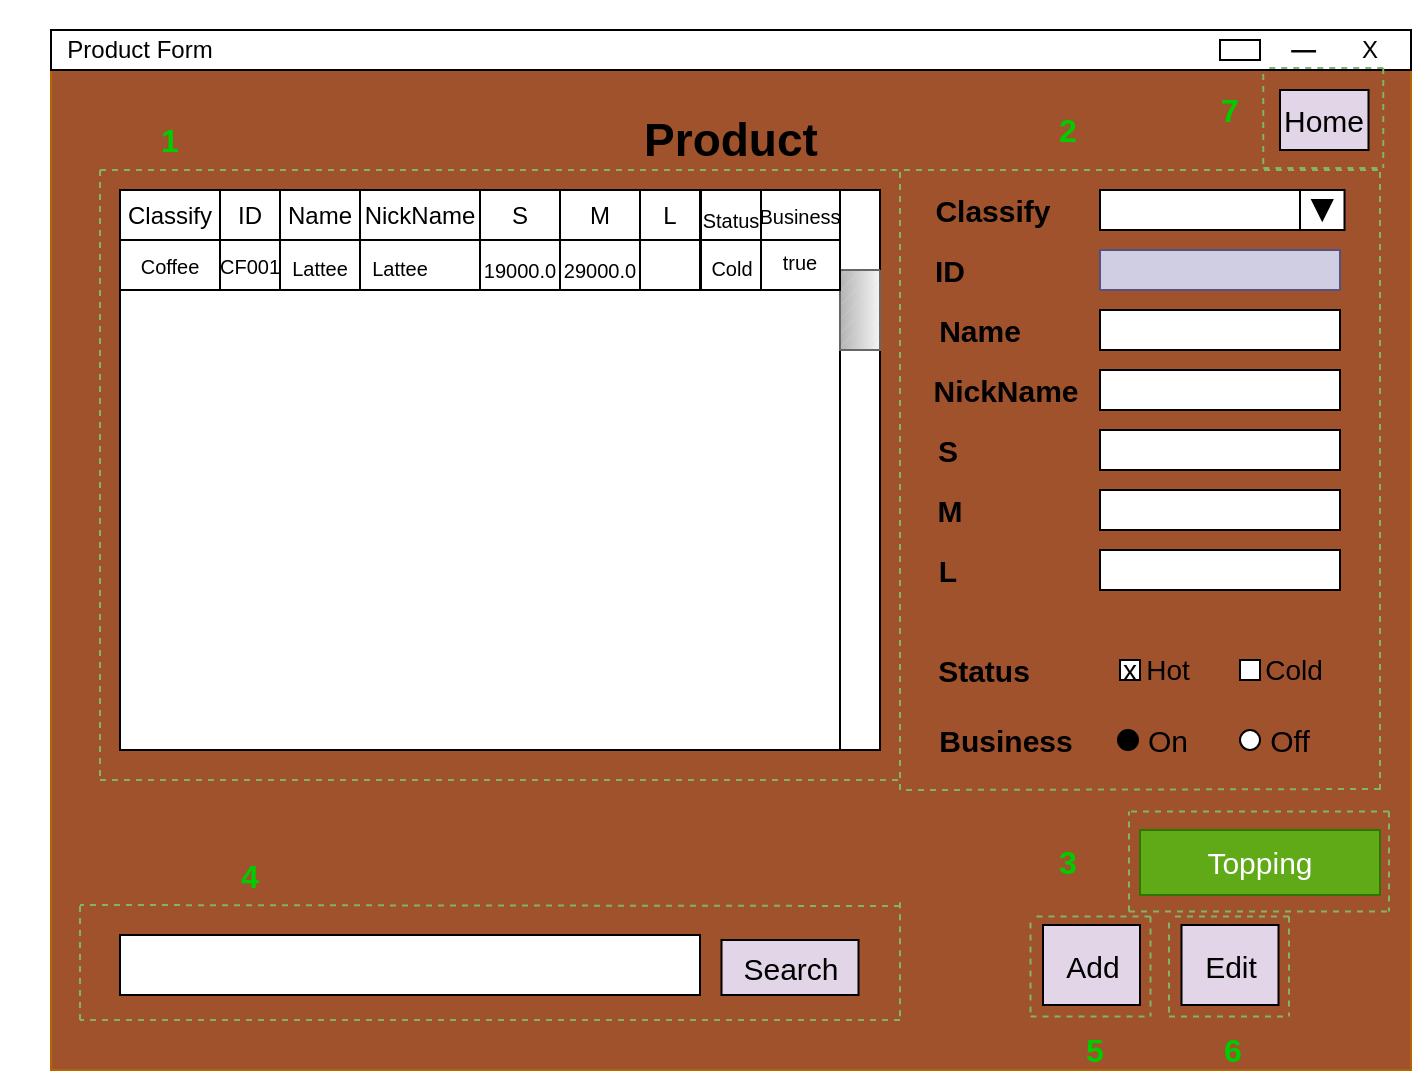 <mxfile version="16.4.11" type="device"><diagram id="jj0pHujPxKM7fISdDhM5" name="Page-1"><mxGraphModel dx="188" dy="641" grid="1" gridSize="10" guides="1" tooltips="1" connect="1" arrows="1" fold="1" page="1" pageScale="1" pageWidth="850" pageHeight="1100" math="0" shadow="0"><root><mxCell id="0"/><mxCell id="1" parent="0"/><mxCell id="hcN4uSHd0dLlo-_7pOaX-102" value="" style="rounded=0;whiteSpace=wrap;html=1;fillColor=#A0522D;strokeColor=#b46504;" vertex="1" parent="1"><mxGeometry x="1055.5" y="50" width="680" height="500" as="geometry"/></mxCell><mxCell id="hcN4uSHd0dLlo-_7pOaX-103" value="" style="rounded=0;whiteSpace=wrap;html=1;" vertex="1" parent="1"><mxGeometry x="1055.5" y="30" width="680" height="20" as="geometry"/></mxCell><mxCell id="hcN4uSHd0dLlo-_7pOaX-104" value="" style="rounded=0;whiteSpace=wrap;html=1;" vertex="1" parent="1"><mxGeometry x="1640" y="35" width="20" height="10" as="geometry"/></mxCell><mxCell id="hcN4uSHd0dLlo-_7pOaX-105" value="X" style="text;html=1;strokeColor=none;fillColor=none;align=center;verticalAlign=middle;whiteSpace=wrap;rounded=0;" vertex="1" parent="1"><mxGeometry x="1700" y="30" width="30" height="20" as="geometry"/></mxCell><mxCell id="hcN4uSHd0dLlo-_7pOaX-106" value="&lt;p class=&quot;MsoListParagraph&quot; style=&quot;margin-left: 55.2pt ; text-align: justify ; line-height: 150%&quot;&gt;&lt;b&gt;&lt;span style=&quot;font-size: 13.0pt ; line-height: 150% ; font-family: &amp;#34;times new roman&amp;#34; , serif&quot;&gt;─&lt;/span&gt;&lt;/b&gt;&lt;/p&gt;" style="text;html=1;strokeColor=none;fillColor=none;align=center;verticalAlign=middle;whiteSpace=wrap;rounded=0;" vertex="1" parent="1"><mxGeometry x="1630" y="30" width="30" height="20" as="geometry"/></mxCell><mxCell id="hcN4uSHd0dLlo-_7pOaX-107" value="Product Form" style="text;html=1;strokeColor=none;fillColor=none;align=center;verticalAlign=middle;whiteSpace=wrap;rounded=0;" vertex="1" parent="1"><mxGeometry x="1030" y="25" width="140" height="30" as="geometry"/></mxCell><mxCell id="hcN4uSHd0dLlo-_7pOaX-108" value="&lt;span style=&quot;font-size: 23px&quot;&gt;&lt;b&gt;Product&lt;/b&gt;&lt;/span&gt;" style="text;html=1;strokeColor=none;fillColor=none;align=center;verticalAlign=middle;whiteSpace=wrap;rounded=0;" vertex="1" parent="1"><mxGeometry x="1288" y="70" width="215" height="30" as="geometry"/></mxCell><mxCell id="hcN4uSHd0dLlo-_7pOaX-109" value="" style="rounded=0;whiteSpace=wrap;html=1;" vertex="1" parent="1"><mxGeometry x="1090" y="110" width="380" height="280" as="geometry"/></mxCell><mxCell id="hcN4uSHd0dLlo-_7pOaX-110" value="" style="rounded=0;whiteSpace=wrap;html=1;fontSize=15;fontColor=#000000;" vertex="1" parent="1"><mxGeometry x="1090" y="482.5" width="290" height="30" as="geometry"/></mxCell><mxCell id="hcN4uSHd0dLlo-_7pOaX-111" value="" style="rounded=0;whiteSpace=wrap;html=1;fontSize=15;fontColor=#000000;" vertex="1" parent="1"><mxGeometry x="1580" y="200" width="120" height="20" as="geometry"/></mxCell><mxCell id="hcN4uSHd0dLlo-_7pOaX-112" value="&lt;font color=&quot;#000000&quot;&gt;&lt;b&gt;Classify&lt;/b&gt;&lt;/font&gt;" style="text;html=1;strokeColor=none;fillColor=none;align=center;verticalAlign=middle;whiteSpace=wrap;rounded=0;fontSize=15;fontColor=#FF0000;" vertex="1" parent="1"><mxGeometry x="1490" y="105" width="73" height="30" as="geometry"/></mxCell><mxCell id="hcN4uSHd0dLlo-_7pOaX-113" value="&lt;b&gt;Name&lt;/b&gt;" style="text;html=1;strokeColor=none;fillColor=none;align=center;verticalAlign=middle;whiteSpace=wrap;rounded=0;fontSize=15;fontColor=#000000;" vertex="1" parent="1"><mxGeometry x="1490" y="165" width="60" height="30" as="geometry"/></mxCell><mxCell id="hcN4uSHd0dLlo-_7pOaX-114" value="" style="rounded=0;whiteSpace=wrap;html=1;fontSize=15;fontColor=#000000;" vertex="1" parent="1"><mxGeometry x="1580" y="110" width="120" height="20" as="geometry"/></mxCell><mxCell id="hcN4uSHd0dLlo-_7pOaX-115" value="Add" style="rounded=0;whiteSpace=wrap;html=1;fontSize=15;fontColor=#000000;fillColor=#E1D5E7;" vertex="1" parent="1"><mxGeometry x="1551.5" y="477.5" width="48.5" height="40" as="geometry"/></mxCell><mxCell id="hcN4uSHd0dLlo-_7pOaX-116" value="Edit" style="rounded=0;whiteSpace=wrap;html=1;fontSize=15;fontColor=#000000;fillColor=#E1D5E7;" vertex="1" parent="1"><mxGeometry x="1620.75" y="477.5" width="48.5" height="40" as="geometry"/></mxCell><mxCell id="hcN4uSHd0dLlo-_7pOaX-117" value="&lt;b&gt;Status&lt;/b&gt;" style="text;html=1;strokeColor=none;fillColor=none;align=center;verticalAlign=middle;whiteSpace=wrap;rounded=0;fontSize=15;fontColor=#000000;" vertex="1" parent="1"><mxGeometry x="1491.5" y="335" width="60" height="30" as="geometry"/></mxCell><mxCell id="hcN4uSHd0dLlo-_7pOaX-118" value="Home" style="rounded=0;whiteSpace=wrap;html=1;fontSize=15;fontColor=#000000;fillColor=#E1D5E7;" vertex="1" parent="1"><mxGeometry x="1670" y="60" width="44.25" height="30" as="geometry"/></mxCell><mxCell id="hcN4uSHd0dLlo-_7pOaX-119" value="On" style="text;html=1;strokeColor=none;fillColor=none;align=center;verticalAlign=middle;whiteSpace=wrap;rounded=0;fontSize=15;fontColor=#000000;rotation=0;" vertex="1" parent="1"><mxGeometry x="1589" y="380" width="50" height="10" as="geometry"/></mxCell><mxCell id="hcN4uSHd0dLlo-_7pOaX-120" value="Off" style="text;html=1;strokeColor=none;fillColor=none;align=center;verticalAlign=middle;whiteSpace=wrap;rounded=0;fontSize=15;fontColor=#000000;" vertex="1" parent="1"><mxGeometry x="1650" y="380" width="50" height="10" as="geometry"/></mxCell><mxCell id="hcN4uSHd0dLlo-_7pOaX-121" value="&lt;span style=&quot;font-size: 15px&quot;&gt;&lt;b&gt;ID&lt;/b&gt;&lt;/span&gt;" style="text;html=1;strokeColor=none;fillColor=none;align=center;verticalAlign=middle;whiteSpace=wrap;rounded=0;fontSize=12;fontColor=#000000;" vertex="1" parent="1"><mxGeometry x="1480" y="135" width="50" height="30" as="geometry"/></mxCell><mxCell id="hcN4uSHd0dLlo-_7pOaX-122" value="" style="rounded=0;whiteSpace=wrap;html=1;fontSize=15;fillColor=#d0cee2;strokeColor=#56517e;" vertex="1" parent="1"><mxGeometry x="1580" y="140" width="120" height="20" as="geometry"/></mxCell><mxCell id="hcN4uSHd0dLlo-_7pOaX-123" value="&lt;span style=&quot;font-size: 15px&quot;&gt;&lt;b&gt;S&lt;/b&gt;&lt;/span&gt;" style="text;html=1;strokeColor=none;fillColor=none;align=center;verticalAlign=middle;whiteSpace=wrap;rounded=0;fontSize=12;fontColor=#000000;" vertex="1" parent="1"><mxGeometry x="1474.25" y="225" width="60" height="30" as="geometry"/></mxCell><mxCell id="hcN4uSHd0dLlo-_7pOaX-124" value="&lt;b&gt;M&lt;/b&gt;" style="text;html=1;strokeColor=none;fillColor=none;align=center;verticalAlign=middle;whiteSpace=wrap;rounded=0;fontSize=15;fontColor=#000000;" vertex="1" parent="1"><mxGeometry x="1475" y="255" width="60" height="30" as="geometry"/></mxCell><mxCell id="hcN4uSHd0dLlo-_7pOaX-125" value="&lt;b&gt;L&lt;/b&gt;" style="text;html=1;strokeColor=none;fillColor=none;align=center;verticalAlign=middle;whiteSpace=wrap;rounded=0;fontSize=15;fontColor=#000000;" vertex="1" parent="1"><mxGeometry x="1474.25" y="285" width="60" height="30" as="geometry"/></mxCell><mxCell id="hcN4uSHd0dLlo-_7pOaX-126" value="" style="rounded=0;whiteSpace=wrap;html=1;fontSize=15;fontColor=#000000;" vertex="1" parent="1"><mxGeometry x="1580" y="230" width="120" height="20" as="geometry"/></mxCell><mxCell id="hcN4uSHd0dLlo-_7pOaX-127" value="" style="rounded=0;whiteSpace=wrap;html=1;fontSize=15;fontColor=#000000;" vertex="1" parent="1"><mxGeometry x="1580" y="260" width="120" height="20" as="geometry"/></mxCell><mxCell id="hcN4uSHd0dLlo-_7pOaX-128" value="" style="rounded=0;whiteSpace=wrap;html=1;fontSize=15;fontColor=#000000;" vertex="1" parent="1"><mxGeometry x="1580" y="290" width="120" height="20" as="geometry"/></mxCell><mxCell id="hcN4uSHd0dLlo-_7pOaX-129" value="Topping" style="rounded=0;whiteSpace=wrap;html=1;fontSize=15;fillColor=#60a917;strokeColor=#2D7600;fontColor=#ffffff;" vertex="1" parent="1"><mxGeometry x="1600" y="430" width="120" height="32.5" as="geometry"/></mxCell><mxCell id="hcN4uSHd0dLlo-_7pOaX-130" value="" style="endArrow=none;dashed=1;html=1;rounded=0;fillColor=#d5e8d4;gradientColor=#97d077;strokeColor=#82b366;entryX=1;entryY=0;entryDx=0;entryDy=0;exitX=0.25;exitY=0;exitDx=0;exitDy=0;" edge="1" parent="1"><mxGeometry width="50" height="50" relative="1" as="geometry"><mxPoint x="1080" y="100" as="sourcePoint"/><mxPoint x="1720" y="100" as="targetPoint"/></mxGeometry></mxCell><mxCell id="hcN4uSHd0dLlo-_7pOaX-131" value="" style="endArrow=none;dashed=1;html=1;rounded=0;fillColor=#d5e8d4;gradientColor=#97d077;strokeColor=#82b366;entryX=0.25;entryY=0;entryDx=0;entryDy=0;" edge="1" parent="1"><mxGeometry width="50" height="50" relative="1" as="geometry"><mxPoint x="1480" y="410" as="sourcePoint"/><mxPoint x="1480" y="100" as="targetPoint"/></mxGeometry></mxCell><mxCell id="hcN4uSHd0dLlo-_7pOaX-132" value="" style="endArrow=none;dashed=1;html=1;rounded=0;fillColor=#d5e8d4;gradientColor=#97d077;strokeColor=#82b366;entryX=0;entryY=0;entryDx=0;entryDy=0;exitX=0.25;exitY=0;exitDx=0;exitDy=0;" edge="1" parent="1"><mxGeometry width="50" height="50" relative="1" as="geometry"><mxPoint x="1080" y="100" as="sourcePoint"/><mxPoint x="1080" y="405" as="targetPoint"/></mxGeometry></mxCell><mxCell id="hcN4uSHd0dLlo-_7pOaX-133" value="" style="endArrow=none;dashed=1;html=1;rounded=0;fillColor=#d5e8d4;gradientColor=#97d077;strokeColor=#82b366;entryX=0.25;entryY=0;entryDx=0;entryDy=0;exitX=0;exitY=0;exitDx=0;exitDy=0;" edge="1" parent="1"><mxGeometry width="50" height="50" relative="1" as="geometry"><mxPoint x="1080" y="405" as="sourcePoint"/><mxPoint x="1480" y="405" as="targetPoint"/></mxGeometry></mxCell><mxCell id="hcN4uSHd0dLlo-_7pOaX-134" value="&lt;font color=&quot;#000000&quot;&gt;Classify&lt;/font&gt;" style="rounded=0;whiteSpace=wrap;html=1;fontColor=#00CC00;strokeColor=#000000;strokeWidth=1;fillColor=#FFFFFF;" vertex="1" parent="1"><mxGeometry x="1090" y="110" width="50" height="25" as="geometry"/></mxCell><mxCell id="hcN4uSHd0dLlo-_7pOaX-135" value="&lt;font color=&quot;#000000&quot;&gt;ID&lt;/font&gt;" style="rounded=0;whiteSpace=wrap;html=1;fontColor=#00CC00;strokeColor=#000000;strokeWidth=1;fillColor=#FFFFFF;" vertex="1" parent="1"><mxGeometry x="1140" y="110" width="30" height="25" as="geometry"/></mxCell><mxCell id="hcN4uSHd0dLlo-_7pOaX-136" value="&lt;font color=&quot;#000000&quot;&gt;Name&lt;/font&gt;" style="rounded=0;whiteSpace=wrap;html=1;fontColor=#00CC00;strokeColor=#000000;strokeWidth=1;fillColor=#FFFFFF;" vertex="1" parent="1"><mxGeometry x="1170" y="110" width="40" height="25" as="geometry"/></mxCell><mxCell id="hcN4uSHd0dLlo-_7pOaX-137" value="&lt;font color=&quot;#000000&quot;&gt;S&lt;/font&gt;" style="rounded=0;whiteSpace=wrap;html=1;fontColor=#00CC00;strokeColor=#000000;strokeWidth=1;fillColor=#FFFFFF;" vertex="1" parent="1"><mxGeometry x="1270" y="110" width="40" height="25" as="geometry"/></mxCell><mxCell id="hcN4uSHd0dLlo-_7pOaX-138" value="&lt;font color=&quot;#000000&quot;&gt;M&lt;/font&gt;" style="rounded=0;whiteSpace=wrap;html=1;fontColor=#00CC00;strokeColor=#000000;strokeWidth=1;fillColor=#FFFFFF;" vertex="1" parent="1"><mxGeometry x="1310" y="110" width="40" height="25" as="geometry"/></mxCell><mxCell id="hcN4uSHd0dLlo-_7pOaX-139" value="&lt;font color=&quot;#000000&quot;&gt;L&lt;/font&gt;" style="rounded=0;whiteSpace=wrap;html=1;fontColor=#00CC00;strokeColor=#000000;strokeWidth=1;fillColor=#FFFFFF;" vertex="1" parent="1"><mxGeometry x="1350" y="110" width="30" height="25" as="geometry"/></mxCell><mxCell id="hcN4uSHd0dLlo-_7pOaX-140" value="&lt;font color=&quot;#000000&quot; style=&quot;font-size: 10px&quot;&gt;Business&lt;/font&gt;" style="rounded=0;whiteSpace=wrap;html=1;fontColor=#00CC00;strokeColor=#000000;strokeWidth=1;fillColor=#FFFFFF;" vertex="1" parent="1"><mxGeometry x="1410" y="110" width="40" height="25" as="geometry"/></mxCell><mxCell id="hcN4uSHd0dLlo-_7pOaX-141" value="" style="rounded=0;whiteSpace=wrap;html=1;strokeWidth=1;rotation=90;" vertex="1" parent="1"><mxGeometry x="1320" y="240" width="280" height="20" as="geometry"/></mxCell><mxCell id="hcN4uSHd0dLlo-_7pOaX-142" value="" style="verticalLabelPosition=bottom;verticalAlign=top;html=1;shape=mxgraph.basic.patternFillRect;fillStyle=diagRev;step=5;fillStrokeWidth=0.2;fillStrokeColor=#dddddd;strokeWidth=1;rotation=90;fillColor=#f5f5f5;strokeColor=#666666;gradientColor=#b3b3b3;" vertex="1" parent="1"><mxGeometry x="1440" y="160" width="40" height="20" as="geometry"/></mxCell><mxCell id="hcN4uSHd0dLlo-_7pOaX-143" value="Search" style="rounded=0;whiteSpace=wrap;html=1;fontSize=15;fontColor=#000000;fillColor=#E1D5E7;" vertex="1" parent="1"><mxGeometry x="1390.75" y="485" width="68.5" height="27.5" as="geometry"/></mxCell><mxCell id="hcN4uSHd0dLlo-_7pOaX-144" value="" style="endArrow=none;dashed=1;html=1;rounded=0;fillColor=#d5e8d4;gradientColor=#97d077;strokeColor=#82b366;entryX=1;entryY=0;entryDx=0;entryDy=0;" edge="1" parent="1"><mxGeometry width="50" height="50" relative="1" as="geometry"><mxPoint x="1720" y="410" as="sourcePoint"/><mxPoint x="1720" y="100" as="targetPoint"/></mxGeometry></mxCell><mxCell id="hcN4uSHd0dLlo-_7pOaX-145" value="" style="endArrow=none;dashed=1;html=1;rounded=0;fillColor=#d5e8d4;gradientColor=#97d077;strokeColor=#82b366;entryX=0;entryY=0.5;entryDx=0;entryDy=0;" edge="1" parent="1"><mxGeometry width="50" height="50" relative="1" as="geometry"><mxPoint x="1480" y="468" as="sourcePoint"/><mxPoint x="1070" y="467.5" as="targetPoint"/></mxGeometry></mxCell><mxCell id="hcN4uSHd0dLlo-_7pOaX-146" value="" style="endArrow=none;dashed=1;html=1;rounded=0;fillColor=#d5e8d4;gradientColor=#97d077;strokeColor=#82b366;entryX=0;entryY=0.5;entryDx=0;entryDy=0;exitX=0;exitY=0.75;exitDx=0;exitDy=0;" edge="1" parent="1"><mxGeometry width="50" height="50" relative="1" as="geometry"><mxPoint x="1070" y="525" as="sourcePoint"/><mxPoint x="1070" y="467.5" as="targetPoint"/></mxGeometry></mxCell><mxCell id="hcN4uSHd0dLlo-_7pOaX-147" value="" style="endArrow=none;dashed=1;html=1;rounded=0;fillColor=#d5e8d4;gradientColor=#97d077;strokeColor=#82b366;entryX=0;entryY=0.75;entryDx=0;entryDy=0;" edge="1" parent="1"><mxGeometry width="50" height="50" relative="1" as="geometry"><mxPoint x="1480" y="525" as="sourcePoint"/><mxPoint x="1070" y="525" as="targetPoint"/></mxGeometry></mxCell><mxCell id="hcN4uSHd0dLlo-_7pOaX-148" value="&lt;font color=&quot;#00cc00&quot; size=&quot;1&quot;&gt;&lt;b style=&quot;font-size: 16px&quot;&gt;1&lt;/b&gt;&lt;/font&gt;" style="text;html=1;strokeColor=none;fillColor=none;align=center;verticalAlign=middle;whiteSpace=wrap;rounded=0;fontColor=#000000;" vertex="1" parent="1"><mxGeometry x="1080" y="65" width="70" height="40" as="geometry"/></mxCell><mxCell id="hcN4uSHd0dLlo-_7pOaX-149" value="&lt;font color=&quot;#00cc00&quot; size=&quot;1&quot;&gt;&lt;b style=&quot;font-size: 16px&quot;&gt;2&lt;/b&gt;&lt;/font&gt;" style="text;html=1;strokeColor=none;fillColor=none;align=center;verticalAlign=middle;whiteSpace=wrap;rounded=0;fontColor=#000000;" vertex="1" parent="1"><mxGeometry x="1529" y="60" width="70" height="40" as="geometry"/></mxCell><mxCell id="hcN4uSHd0dLlo-_7pOaX-150" value="&lt;font color=&quot;#00cc00&quot; size=&quot;1&quot;&gt;&lt;b style=&quot;font-size: 16px&quot;&gt;4&lt;/b&gt;&lt;/font&gt;" style="text;html=1;strokeColor=none;fillColor=none;align=center;verticalAlign=middle;whiteSpace=wrap;rounded=0;fontColor=#000000;" vertex="1" parent="1"><mxGeometry x="1120" y="432.5" width="70" height="40" as="geometry"/></mxCell><mxCell id="hcN4uSHd0dLlo-_7pOaX-151" value="&lt;b&gt;NickName&lt;/b&gt;" style="text;html=1;strokeColor=none;fillColor=none;align=center;verticalAlign=middle;whiteSpace=wrap;rounded=0;fontSize=15;fontColor=#000000;" vertex="1" parent="1"><mxGeometry x="1503" y="195" width="60" height="30" as="geometry"/></mxCell><mxCell id="hcN4uSHd0dLlo-_7pOaX-152" value="" style="rounded=0;whiteSpace=wrap;html=1;fontSize=15;fontColor=#000000;" vertex="1" parent="1"><mxGeometry x="1580" y="170" width="120" height="20" as="geometry"/></mxCell><mxCell id="hcN4uSHd0dLlo-_7pOaX-153" value="&lt;font color=&quot;#000000&quot;&gt;NickName&lt;/font&gt;" style="rounded=0;whiteSpace=wrap;html=1;fontColor=#00CC00;strokeColor=#000000;strokeWidth=1;fillColor=#FFFFFF;" vertex="1" parent="1"><mxGeometry x="1210" y="110" width="60" height="25" as="geometry"/></mxCell><mxCell id="hcN4uSHd0dLlo-_7pOaX-154" value="" style="rounded=0;whiteSpace=wrap;html=1;" vertex="1" parent="1"><mxGeometry x="1090" y="135" width="50" height="25" as="geometry"/></mxCell><mxCell id="hcN4uSHd0dLlo-_7pOaX-155" value="" style="rounded=0;whiteSpace=wrap;html=1;" vertex="1" parent="1"><mxGeometry x="1140" y="135" width="30" height="25" as="geometry"/></mxCell><mxCell id="hcN4uSHd0dLlo-_7pOaX-156" value="" style="rounded=0;whiteSpace=wrap;html=1;" vertex="1" parent="1"><mxGeometry x="1170" y="135" width="40" height="25" as="geometry"/></mxCell><mxCell id="hcN4uSHd0dLlo-_7pOaX-157" value="" style="rounded=0;whiteSpace=wrap;html=1;" vertex="1" parent="1"><mxGeometry x="1210" y="135" width="60" height="25" as="geometry"/></mxCell><mxCell id="hcN4uSHd0dLlo-_7pOaX-158" value="" style="rounded=0;whiteSpace=wrap;html=1;" vertex="1" parent="1"><mxGeometry x="1270" y="135" width="40" height="25" as="geometry"/></mxCell><mxCell id="hcN4uSHd0dLlo-_7pOaX-159" value="" style="rounded=0;whiteSpace=wrap;html=1;" vertex="1" parent="1"><mxGeometry x="1310" y="135" width="40" height="25" as="geometry"/></mxCell><mxCell id="hcN4uSHd0dLlo-_7pOaX-160" value="" style="rounded=0;whiteSpace=wrap;html=1;" vertex="1" parent="1"><mxGeometry x="1350" y="135" width="30" height="25" as="geometry"/></mxCell><mxCell id="hcN4uSHd0dLlo-_7pOaX-161" value="" style="rounded=0;whiteSpace=wrap;html=1;" vertex="1" parent="1"><mxGeometry x="1410" y="135" width="40" height="25" as="geometry"/></mxCell><mxCell id="hcN4uSHd0dLlo-_7pOaX-162" value="&lt;font style=&quot;font-size: 10px&quot;&gt;Coffee&lt;/font&gt;" style="text;html=1;strokeColor=none;fillColor=none;align=center;verticalAlign=middle;whiteSpace=wrap;rounded=0;" vertex="1" parent="1"><mxGeometry x="1095" y="131.25" width="40" height="32.5" as="geometry"/></mxCell><mxCell id="hcN4uSHd0dLlo-_7pOaX-163" value="&lt;font style=&quot;font-size: 10px&quot;&gt;CF001&lt;/font&gt;" style="text;html=1;strokeColor=none;fillColor=none;align=center;verticalAlign=middle;whiteSpace=wrap;rounded=0;" vertex="1" parent="1"><mxGeometry x="1140" y="142.5" width="30" height="10" as="geometry"/></mxCell><mxCell id="hcN4uSHd0dLlo-_7pOaX-164" value="Lattee" style="text;html=1;strokeColor=none;fillColor=none;align=center;verticalAlign=middle;whiteSpace=wrap;rounded=0;fontSize=10;" vertex="1" parent="1"><mxGeometry x="1160" y="138.75" width="60" height="20" as="geometry"/></mxCell><mxCell id="hcN4uSHd0dLlo-_7pOaX-165" value="Lattee" style="text;html=1;strokeColor=none;fillColor=none;align=center;verticalAlign=middle;whiteSpace=wrap;rounded=0;fontSize=10;" vertex="1" parent="1"><mxGeometry x="1210" y="137.5" width="40" height="22.5" as="geometry"/></mxCell><mxCell id="hcN4uSHd0dLlo-_7pOaX-166" value="19000.0" style="text;html=1;strokeColor=none;fillColor=none;align=center;verticalAlign=middle;whiteSpace=wrap;rounded=0;fontSize=10;" vertex="1" parent="1"><mxGeometry x="1260" y="135" width="60" height="30" as="geometry"/></mxCell><mxCell id="hcN4uSHd0dLlo-_7pOaX-167" value="29000.0" style="text;html=1;strokeColor=none;fillColor=none;align=center;verticalAlign=middle;whiteSpace=wrap;rounded=0;fontSize=10;" vertex="1" parent="1"><mxGeometry x="1300" y="135" width="60" height="30" as="geometry"/></mxCell><mxCell id="hcN4uSHd0dLlo-_7pOaX-168" value="true" style="text;html=1;strokeColor=none;fillColor=none;align=center;verticalAlign=middle;whiteSpace=wrap;rounded=0;fontSize=10;" vertex="1" parent="1"><mxGeometry x="1420" y="131.25" width="20" height="30" as="geometry"/></mxCell><mxCell id="hcN4uSHd0dLlo-_7pOaX-169" value="" style="endArrow=none;dashed=1;html=1;rounded=0;fillColor=#d5e8d4;gradientColor=#97d077;strokeColor=#82b366;" edge="1" parent="1"><mxGeometry width="50" height="50" relative="1" as="geometry"><mxPoint x="1720" y="409.5" as="sourcePoint"/><mxPoint x="1480" y="410" as="targetPoint"/></mxGeometry></mxCell><mxCell id="hcN4uSHd0dLlo-_7pOaX-170" value="" style="rounded=0;whiteSpace=wrap;html=1;" vertex="1" parent="1"><mxGeometry x="1380.5" y="110" width="30" height="25" as="geometry"/></mxCell><mxCell id="hcN4uSHd0dLlo-_7pOaX-171" value="Status" style="text;html=1;strokeColor=none;fillColor=none;align=center;verticalAlign=middle;whiteSpace=wrap;rounded=0;fontSize=10;" vertex="1" parent="1"><mxGeometry x="1378.25" y="115" width="34.5" height="20" as="geometry"/></mxCell><mxCell id="hcN4uSHd0dLlo-_7pOaX-172" value="" style="rounded=0;whiteSpace=wrap;html=1;" vertex="1" parent="1"><mxGeometry x="1380.5" y="135" width="30" height="25" as="geometry"/></mxCell><mxCell id="hcN4uSHd0dLlo-_7pOaX-173" value="Cold" style="text;html=1;strokeColor=none;fillColor=none;align=center;verticalAlign=middle;whiteSpace=wrap;rounded=0;fontSize=10;" vertex="1" parent="1"><mxGeometry x="1380.5" y="138.75" width="30" height="20" as="geometry"/></mxCell><mxCell id="hcN4uSHd0dLlo-_7pOaX-174" value="" style="endArrow=none;dashed=1;html=1;rounded=0;fillColor=#d5e8d4;gradientColor=#97d077;strokeColor=#82b366;entryX=0;entryY=0.5;entryDx=0;entryDy=0;exitX=0;exitY=0.75;exitDx=0;exitDy=0;" edge="1" parent="1"><mxGeometry width="50" height="50" relative="1" as="geometry"><mxPoint x="1480" y="523.13" as="sourcePoint"/><mxPoint x="1480" y="465.63" as="targetPoint"/></mxGeometry></mxCell><mxCell id="hcN4uSHd0dLlo-_7pOaX-175" value="&lt;b&gt;Business&lt;/b&gt;" style="text;html=1;strokeColor=none;fillColor=none;align=center;verticalAlign=middle;whiteSpace=wrap;rounded=0;fontSize=15;fontColor=#000000;" vertex="1" parent="1"><mxGeometry x="1503" y="370" width="60" height="30" as="geometry"/></mxCell><mxCell id="hcN4uSHd0dLlo-_7pOaX-176" value="" style="ellipse;whiteSpace=wrap;html=1;aspect=fixed;fontSize=15;fontColor=#000000;fillColor=#000000;" vertex="1" parent="1"><mxGeometry x="1589" y="380" width="10" height="10" as="geometry"/></mxCell><mxCell id="hcN4uSHd0dLlo-_7pOaX-177" value="" style="ellipse;whiteSpace=wrap;html=1;aspect=fixed;fontSize=15;fontColor=#000000;fillColor=#FFFFFF;" vertex="1" parent="1"><mxGeometry x="1650" y="380" width="10" height="10" as="geometry"/></mxCell><mxCell id="hcN4uSHd0dLlo-_7pOaX-178" value="" style="rounded=0;whiteSpace=wrap;html=1;fontSize=10;" vertex="1" parent="1"><mxGeometry x="1590" y="345" width="10" height="10" as="geometry"/></mxCell><mxCell id="hcN4uSHd0dLlo-_7pOaX-179" value="" style="rounded=0;whiteSpace=wrap;html=1;fontSize=10;" vertex="1" parent="1"><mxGeometry x="1650" y="345" width="10" height="10" as="geometry"/></mxCell><mxCell id="hcN4uSHd0dLlo-_7pOaX-180" value="&lt;font style=&quot;font-size: 14px&quot;&gt;Hot&lt;/font&gt;" style="text;html=1;strokeColor=none;fillColor=none;align=center;verticalAlign=middle;whiteSpace=wrap;rounded=0;fontSize=10;" vertex="1" parent="1"><mxGeometry x="1584" y="335" width="60" height="30" as="geometry"/></mxCell><mxCell id="hcN4uSHd0dLlo-_7pOaX-181" value="&lt;font style=&quot;font-size: 14px&quot;&gt;Cold&lt;/font&gt;" style="text;html=1;strokeColor=none;fillColor=none;align=center;verticalAlign=middle;whiteSpace=wrap;rounded=0;fontSize=10;" vertex="1" parent="1"><mxGeometry x="1650" y="335" width="54" height="30" as="geometry"/></mxCell><mxCell id="hcN4uSHd0dLlo-_7pOaX-182" value="x" style="text;html=1;strokeColor=none;fillColor=none;align=center;verticalAlign=middle;whiteSpace=wrap;rounded=0;fontSize=14;" vertex="1" parent="1"><mxGeometry x="1585" y="340" width="20" height="20" as="geometry"/></mxCell><mxCell id="hcN4uSHd0dLlo-_7pOaX-183" value="" style="endArrow=none;dashed=1;html=1;rounded=0;fillColor=#d5e8d4;gradientColor=#97d077;strokeColor=#82b366;" edge="1" parent="1"><mxGeometry width="50" height="50" relative="1" as="geometry"><mxPoint x="1594.5" y="470.75" as="sourcePoint"/><mxPoint x="1594.5" y="420.75" as="targetPoint"/></mxGeometry></mxCell><mxCell id="hcN4uSHd0dLlo-_7pOaX-184" value="" style="endArrow=none;dashed=1;html=1;rounded=0;fillColor=#d5e8d4;gradientColor=#97d077;strokeColor=#82b366;" edge="1" parent="1"><mxGeometry width="50" height="50" relative="1" as="geometry"><mxPoint x="1724.5" y="420.75" as="sourcePoint"/><mxPoint x="1594.5" y="420.75" as="targetPoint"/></mxGeometry></mxCell><mxCell id="hcN4uSHd0dLlo-_7pOaX-185" value="" style="endArrow=none;dashed=1;html=1;rounded=0;fillColor=#d5e8d4;gradientColor=#97d077;strokeColor=#82b366;" edge="1" parent="1"><mxGeometry width="50" height="50" relative="1" as="geometry"><mxPoint x="1724.5" y="420.75" as="sourcePoint"/><mxPoint x="1724.5" y="470.75" as="targetPoint"/></mxGeometry></mxCell><mxCell id="hcN4uSHd0dLlo-_7pOaX-186" value="" style="endArrow=none;dashed=1;html=1;rounded=0;fillColor=#d5e8d4;gradientColor=#97d077;strokeColor=#82b366;" edge="1" parent="1"><mxGeometry width="50" height="50" relative="1" as="geometry"><mxPoint x="1594.5" y="470.75" as="sourcePoint"/><mxPoint x="1724.5" y="470.75" as="targetPoint"/></mxGeometry></mxCell><mxCell id="hcN4uSHd0dLlo-_7pOaX-187" value="" style="endArrow=none;dashed=1;html=1;rounded=0;fillColor=#d5e8d4;gradientColor=#97d077;strokeColor=#82b366;" edge="1" parent="1"><mxGeometry width="50" height="50" relative="1" as="geometry"><mxPoint x="1545.25" y="521.25" as="sourcePoint"/><mxPoint x="1545.25" y="473.25" as="targetPoint"/></mxGeometry></mxCell><mxCell id="hcN4uSHd0dLlo-_7pOaX-188" value="" style="endArrow=none;dashed=1;html=1;rounded=0;fillColor=#d5e8d4;gradientColor=#97d077;strokeColor=#82b366;" edge="1" parent="1"><mxGeometry width="50" height="50" relative="1" as="geometry"><mxPoint x="1605.25" y="473.25" as="sourcePoint"/><mxPoint x="1545.25" y="473.25" as="targetPoint"/></mxGeometry></mxCell><mxCell id="hcN4uSHd0dLlo-_7pOaX-189" value="" style="endArrow=none;dashed=1;html=1;rounded=0;fillColor=#d5e8d4;gradientColor=#97d077;strokeColor=#82b366;" edge="1" parent="1"><mxGeometry width="50" height="50" relative="1" as="geometry"><mxPoint x="1605.25" y="473.25" as="sourcePoint"/><mxPoint x="1605.25" y="523.25" as="targetPoint"/></mxGeometry></mxCell><mxCell id="hcN4uSHd0dLlo-_7pOaX-190" value="" style="endArrow=none;dashed=1;html=1;rounded=0;fillColor=#d5e8d4;gradientColor=#97d077;strokeColor=#82b366;" edge="1" parent="1"><mxGeometry width="50" height="50" relative="1" as="geometry"><mxPoint x="1545.25" y="523.25" as="sourcePoint"/><mxPoint x="1605.25" y="523.25" as="targetPoint"/></mxGeometry></mxCell><mxCell id="hcN4uSHd0dLlo-_7pOaX-191" value="" style="endArrow=none;dashed=1;html=1;rounded=0;fillColor=#d5e8d4;gradientColor=#97d077;strokeColor=#82b366;" edge="1" parent="1"><mxGeometry width="50" height="50" relative="1" as="geometry"><mxPoint x="1614.5" y="521.25" as="sourcePoint"/><mxPoint x="1614.5" y="473.25" as="targetPoint"/></mxGeometry></mxCell><mxCell id="hcN4uSHd0dLlo-_7pOaX-192" value="" style="endArrow=none;dashed=1;html=1;rounded=0;fillColor=#d5e8d4;gradientColor=#97d077;strokeColor=#82b366;" edge="1" parent="1"><mxGeometry width="50" height="50" relative="1" as="geometry"><mxPoint x="1674.5" y="473.25" as="sourcePoint"/><mxPoint x="1614.5" y="473.25" as="targetPoint"/></mxGeometry></mxCell><mxCell id="hcN4uSHd0dLlo-_7pOaX-193" value="" style="endArrow=none;dashed=1;html=1;rounded=0;fillColor=#d5e8d4;gradientColor=#97d077;strokeColor=#82b366;" edge="1" parent="1"><mxGeometry width="50" height="50" relative="1" as="geometry"><mxPoint x="1674.5" y="473.25" as="sourcePoint"/><mxPoint x="1674.5" y="523.25" as="targetPoint"/></mxGeometry></mxCell><mxCell id="hcN4uSHd0dLlo-_7pOaX-194" value="" style="endArrow=none;dashed=1;html=1;rounded=0;fillColor=#d5e8d4;gradientColor=#97d077;strokeColor=#82b366;" edge="1" parent="1"><mxGeometry width="50" height="50" relative="1" as="geometry"><mxPoint x="1614.5" y="523.25" as="sourcePoint"/><mxPoint x="1674.5" y="523.25" as="targetPoint"/></mxGeometry></mxCell><mxCell id="hcN4uSHd0dLlo-_7pOaX-195" value="" style="endArrow=none;dashed=1;html=1;rounded=0;fillColor=#d5e8d4;gradientColor=#97d077;strokeColor=#82b366;" edge="1" parent="1"><mxGeometry width="50" height="50" relative="1" as="geometry"><mxPoint x="1661.63" y="97" as="sourcePoint"/><mxPoint x="1661.63" y="49" as="targetPoint"/></mxGeometry></mxCell><mxCell id="hcN4uSHd0dLlo-_7pOaX-196" value="" style="endArrow=none;dashed=1;html=1;rounded=0;fillColor=#d5e8d4;gradientColor=#97d077;strokeColor=#82b366;" edge="1" parent="1"><mxGeometry width="50" height="50" relative="1" as="geometry"><mxPoint x="1721.63" y="49" as="sourcePoint"/><mxPoint x="1661.63" y="49" as="targetPoint"/></mxGeometry></mxCell><mxCell id="hcN4uSHd0dLlo-_7pOaX-197" value="" style="endArrow=none;dashed=1;html=1;rounded=0;fillColor=#d5e8d4;gradientColor=#97d077;strokeColor=#82b366;" edge="1" parent="1"><mxGeometry width="50" height="50" relative="1" as="geometry"><mxPoint x="1721.63" y="49" as="sourcePoint"/><mxPoint x="1721.63" y="99" as="targetPoint"/></mxGeometry></mxCell><mxCell id="hcN4uSHd0dLlo-_7pOaX-198" value="" style="endArrow=none;dashed=1;html=1;rounded=0;fillColor=#d5e8d4;gradientColor=#97d077;strokeColor=#82b366;" edge="1" parent="1"><mxGeometry width="50" height="50" relative="1" as="geometry"><mxPoint x="1661.63" y="99" as="sourcePoint"/><mxPoint x="1721.63" y="99" as="targetPoint"/></mxGeometry></mxCell><mxCell id="hcN4uSHd0dLlo-_7pOaX-199" value="&lt;font color=&quot;#00cc00&quot; size=&quot;1&quot;&gt;&lt;b style=&quot;font-size: 16px&quot;&gt;3&lt;/b&gt;&lt;/font&gt;" style="text;html=1;strokeColor=none;fillColor=none;align=center;verticalAlign=middle;whiteSpace=wrap;rounded=0;fontColor=#000000;" vertex="1" parent="1"><mxGeometry x="1529" y="425.63" width="70" height="40" as="geometry"/></mxCell><mxCell id="hcN4uSHd0dLlo-_7pOaX-200" value="&lt;font color=&quot;#00cc00&quot; size=&quot;1&quot;&gt;&lt;b style=&quot;font-size: 16px&quot;&gt;5&lt;/b&gt;&lt;/font&gt;" style="text;html=1;strokeColor=none;fillColor=none;align=center;verticalAlign=middle;whiteSpace=wrap;rounded=0;fontColor=#000000;" vertex="1" parent="1"><mxGeometry x="1575" y="530" width="5" height="20" as="geometry"/></mxCell><mxCell id="hcN4uSHd0dLlo-_7pOaX-201" value="&lt;font color=&quot;#00cc00&quot; size=&quot;1&quot;&gt;&lt;b style=&quot;font-size: 16px&quot;&gt;6&lt;/b&gt;&lt;/font&gt;" style="text;html=1;strokeColor=none;fillColor=none;align=center;verticalAlign=middle;whiteSpace=wrap;rounded=0;fontColor=#000000;" vertex="1" parent="1"><mxGeometry x="1644" y="530" width="5" height="20" as="geometry"/></mxCell><mxCell id="hcN4uSHd0dLlo-_7pOaX-202" value="&lt;font color=&quot;#00cc00&quot; size=&quot;1&quot;&gt;&lt;b style=&quot;font-size: 16px&quot;&gt;7&lt;/b&gt;&lt;/font&gt;" style="text;html=1;strokeColor=none;fillColor=none;align=center;verticalAlign=middle;whiteSpace=wrap;rounded=0;fontColor=#000000;" vertex="1" parent="1"><mxGeometry x="1615" y="60" width="60" height="20" as="geometry"/></mxCell><mxCell id="hcN4uSHd0dLlo-_7pOaX-203" value="" style="rounded=0;whiteSpace=wrap;html=1;fontSize=14;" vertex="1" parent="1"><mxGeometry x="1680" y="110" width="22.25" height="20" as="geometry"/></mxCell><mxCell id="hcN4uSHd0dLlo-_7pOaX-204" value="" style="triangle;whiteSpace=wrap;html=1;fontSize=14;rotation=90;fillColor=#000000;" vertex="1" parent="1"><mxGeometry x="1686.13" y="115" width="10" height="10" as="geometry"/></mxCell></root></mxGraphModel></diagram></mxfile>